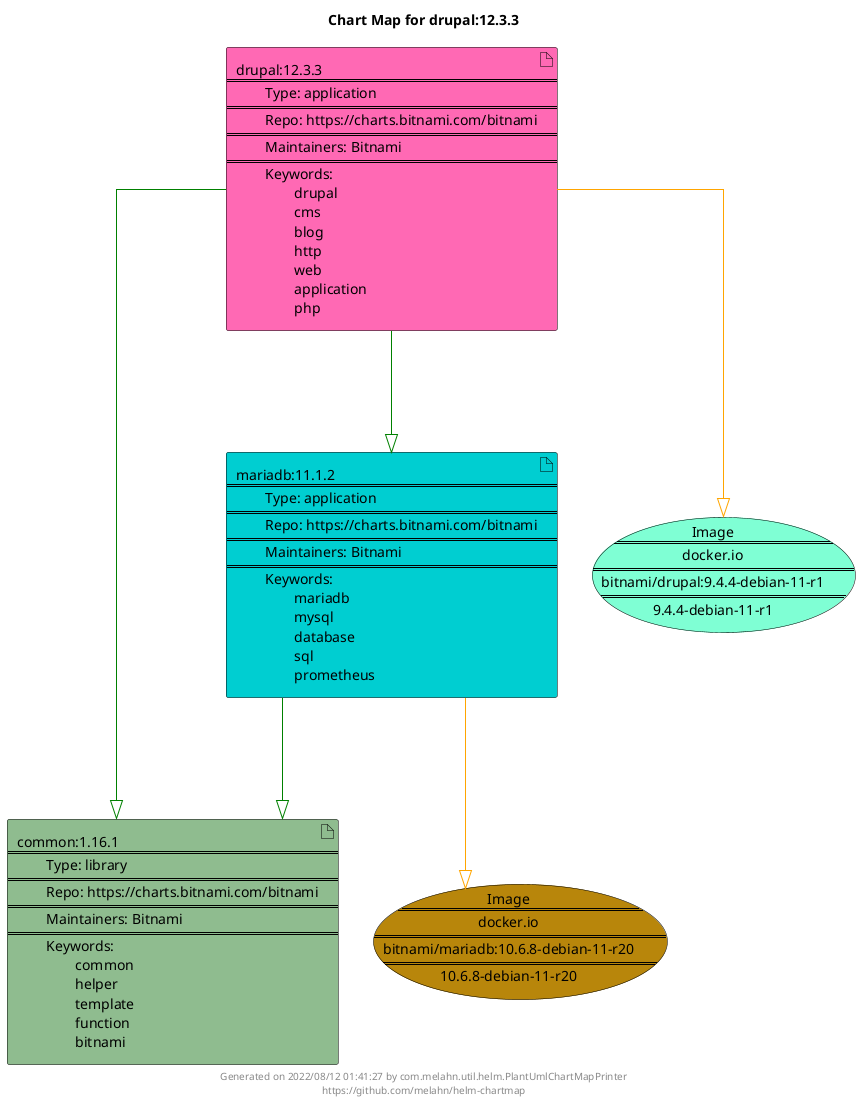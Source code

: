 @startuml
skinparam linetype ortho
skinparam backgroundColor white
skinparam usecaseBorderColor black
skinparam usecaseArrowColor LightSlateGray
skinparam artifactBorderColor black
skinparam artifactArrowColor LightSlateGray

title Chart Map for drupal:12.3.3

'There are 3 referenced Helm Charts
artifact "common:1.16.1\n====\n\tType: library\n====\n\tRepo: https://charts.bitnami.com/bitnami\n====\n\tMaintainers: Bitnami\n====\n\tKeywords: \n\t\tcommon\n\t\thelper\n\t\ttemplate\n\t\tfunction\n\t\tbitnami" as common_1_16_1 #DarkSeaGreen
artifact "mariadb:11.1.2\n====\n\tType: application\n====\n\tRepo: https://charts.bitnami.com/bitnami\n====\n\tMaintainers: Bitnami\n====\n\tKeywords: \n\t\tmariadb\n\t\tmysql\n\t\tdatabase\n\t\tsql\n\t\tprometheus" as mariadb_11_1_2 #DarkTurquoise
artifact "drupal:12.3.3\n====\n\tType: application\n====\n\tRepo: https://charts.bitnami.com/bitnami\n====\n\tMaintainers: Bitnami\n====\n\tKeywords: \n\t\tdrupal\n\t\tcms\n\t\tblog\n\t\thttp\n\t\tweb\n\t\tapplication\n\t\tphp" as drupal_12_3_3 #HotPink

'There are 2 referenced Docker Images
usecase "Image\n====\ndocker.io\n====\nbitnami/mariadb:10.6.8-debian-11-r20\n====\n10.6.8-debian-11-r20" as docker_io_bitnami_mariadb_10_6_8_debian_11_r20 #DarkGoldenRod
usecase "Image\n====\ndocker.io\n====\nbitnami/drupal:9.4.4-debian-11-r1\n====\n9.4.4-debian-11-r1" as docker_io_bitnami_drupal_9_4_4_debian_11_r1 #Aquamarine

'Chart Dependencies
drupal_12_3_3--[#green]-|>common_1_16_1
drupal_12_3_3--[#green]-|>mariadb_11_1_2
mariadb_11_1_2--[#green]-|>common_1_16_1
mariadb_11_1_2--[#orange]-|>docker_io_bitnami_mariadb_10_6_8_debian_11_r20
drupal_12_3_3--[#orange]-|>docker_io_bitnami_drupal_9_4_4_debian_11_r1

center footer Generated on 2022/08/12 01:41:27 by com.melahn.util.helm.PlantUmlChartMapPrinter\nhttps://github.com/melahn/helm-chartmap
@enduml
